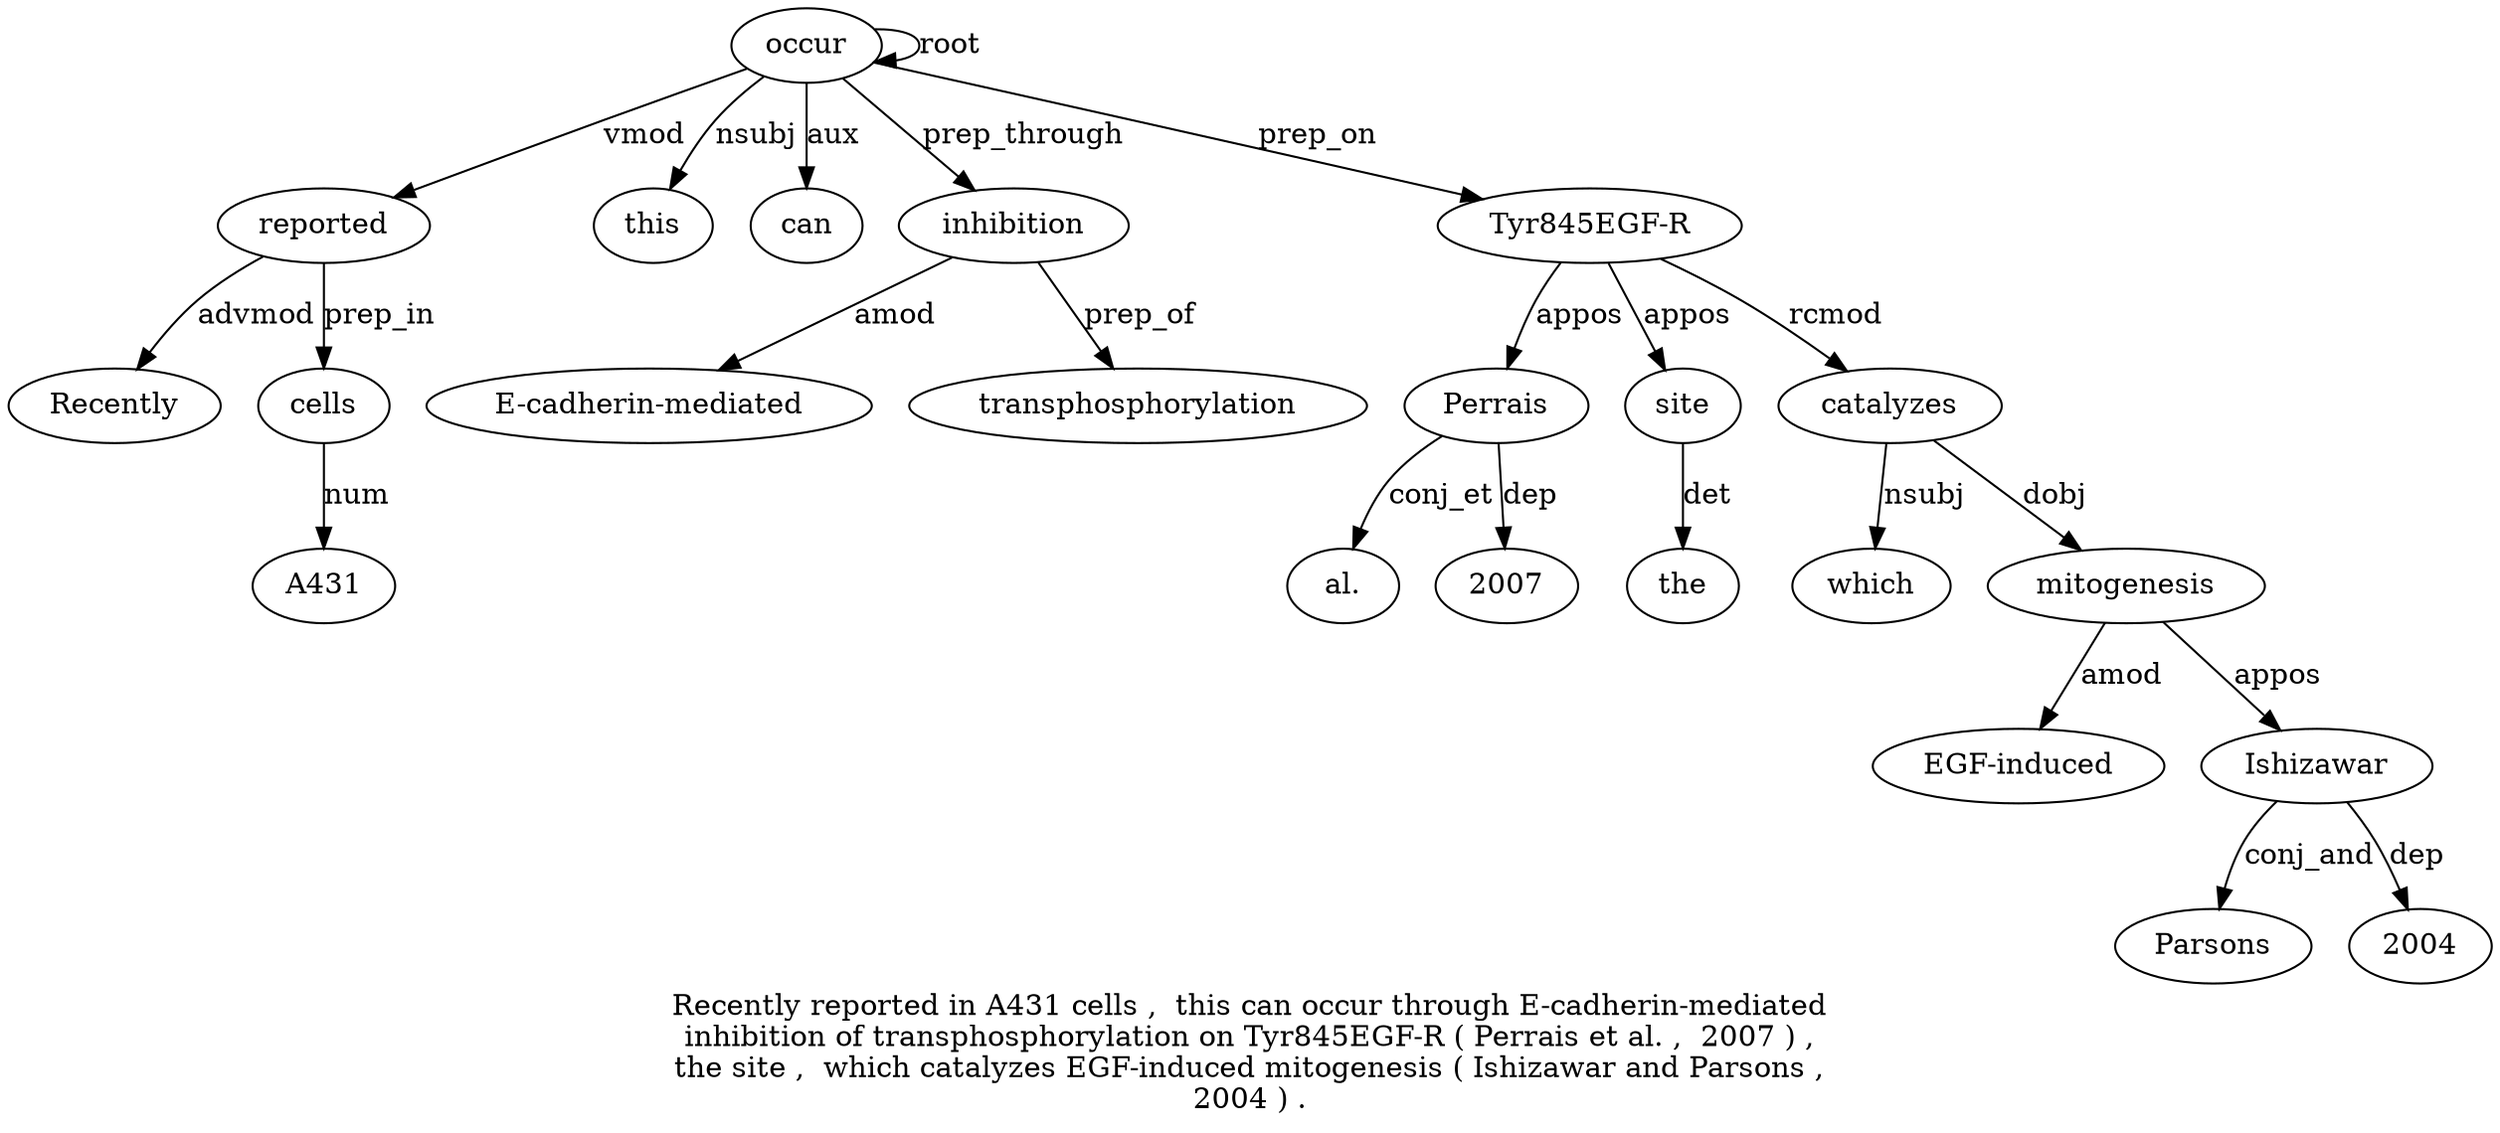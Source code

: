 digraph "Recently reported in A431 cells ,  this can occur through E-cadherin-mediated inhibition of transphosphorylation on Tyr845EGF-R ( Perrais et al. ,  2007 ) ,  the site ,  which catalyzes EGF-induced mitogenesis ( Ishizawar and Parsons ,  2004 ) ." {
label="Recently reported in A431 cells ,  this can occur through E-cadherin-mediated
inhibition of transphosphorylation on Tyr845EGF-R ( Perrais et al. ,  2007 ) ,
the site ,  which catalyzes EGF-induced mitogenesis ( Ishizawar and Parsons ,
2004 ) .";
reported2 [style=filled, fillcolor=white, label=reported];
Recently1 [style=filled, fillcolor=white, label=Recently];
reported2 -> Recently1  [label=advmod];
occur9 [style=filled, fillcolor=white, label=occur];
occur9 -> reported2  [label=vmod];
cells5 [style=filled, fillcolor=white, label=cells];
A431 [style=filled, fillcolor=white, label=A431];
cells5 -> A431  [label=num];
reported2 -> cells5  [label=prep_in];
this7 [style=filled, fillcolor=white, label=this];
occur9 -> this7  [label=nsubj];
can8 [style=filled, fillcolor=white, label=can];
occur9 -> can8  [label=aux];
occur9 -> occur9  [label=root];
inhibition12 [style=filled, fillcolor=white, label=inhibition];
"E-cadherin-mediated11" [style=filled, fillcolor=white, label="E-cadherin-mediated"];
inhibition12 -> "E-cadherin-mediated11"  [label=amod];
occur9 -> inhibition12  [label=prep_through];
transphosphorylation14 [style=filled, fillcolor=white, label=transphosphorylation];
inhibition12 -> transphosphorylation14  [label=prep_of];
"Tyr845EGF-R16" [style=filled, fillcolor=white, label="Tyr845EGF-R"];
occur9 -> "Tyr845EGF-R16"  [label=prep_on];
Perrais18 [style=filled, fillcolor=white, label=Perrais];
"Tyr845EGF-R16" -> Perrais18  [label=appos];
"al.20" [style=filled, fillcolor=white, label="al."];
Perrais18 -> "al.20"  [label=conj_et];
2007 [style=filled, fillcolor=white, label=2007];
Perrais18 -> 2007  [label=dep];
site26 [style=filled, fillcolor=white, label=site];
the25 [style=filled, fillcolor=white, label=the];
site26 -> the25  [label=det];
"Tyr845EGF-R16" -> site26  [label=appos];
catalyzes29 [style=filled, fillcolor=white, label=catalyzes];
which28 [style=filled, fillcolor=white, label=which];
catalyzes29 -> which28  [label=nsubj];
"Tyr845EGF-R16" -> catalyzes29  [label=rcmod];
mitogenesis31 [style=filled, fillcolor=white, label=mitogenesis];
"EGF-induced30" [style=filled, fillcolor=white, label="EGF-induced"];
mitogenesis31 -> "EGF-induced30"  [label=amod];
catalyzes29 -> mitogenesis31  [label=dobj];
Ishizawar33 [style=filled, fillcolor=white, label=Ishizawar];
mitogenesis31 -> Ishizawar33  [label=appos];
Parsons35 [style=filled, fillcolor=white, label=Parsons];
Ishizawar33 -> Parsons35  [label=conj_and];
200437 [style=filled, fillcolor=white, label=2004];
Ishizawar33 -> 200437  [label=dep];
}

